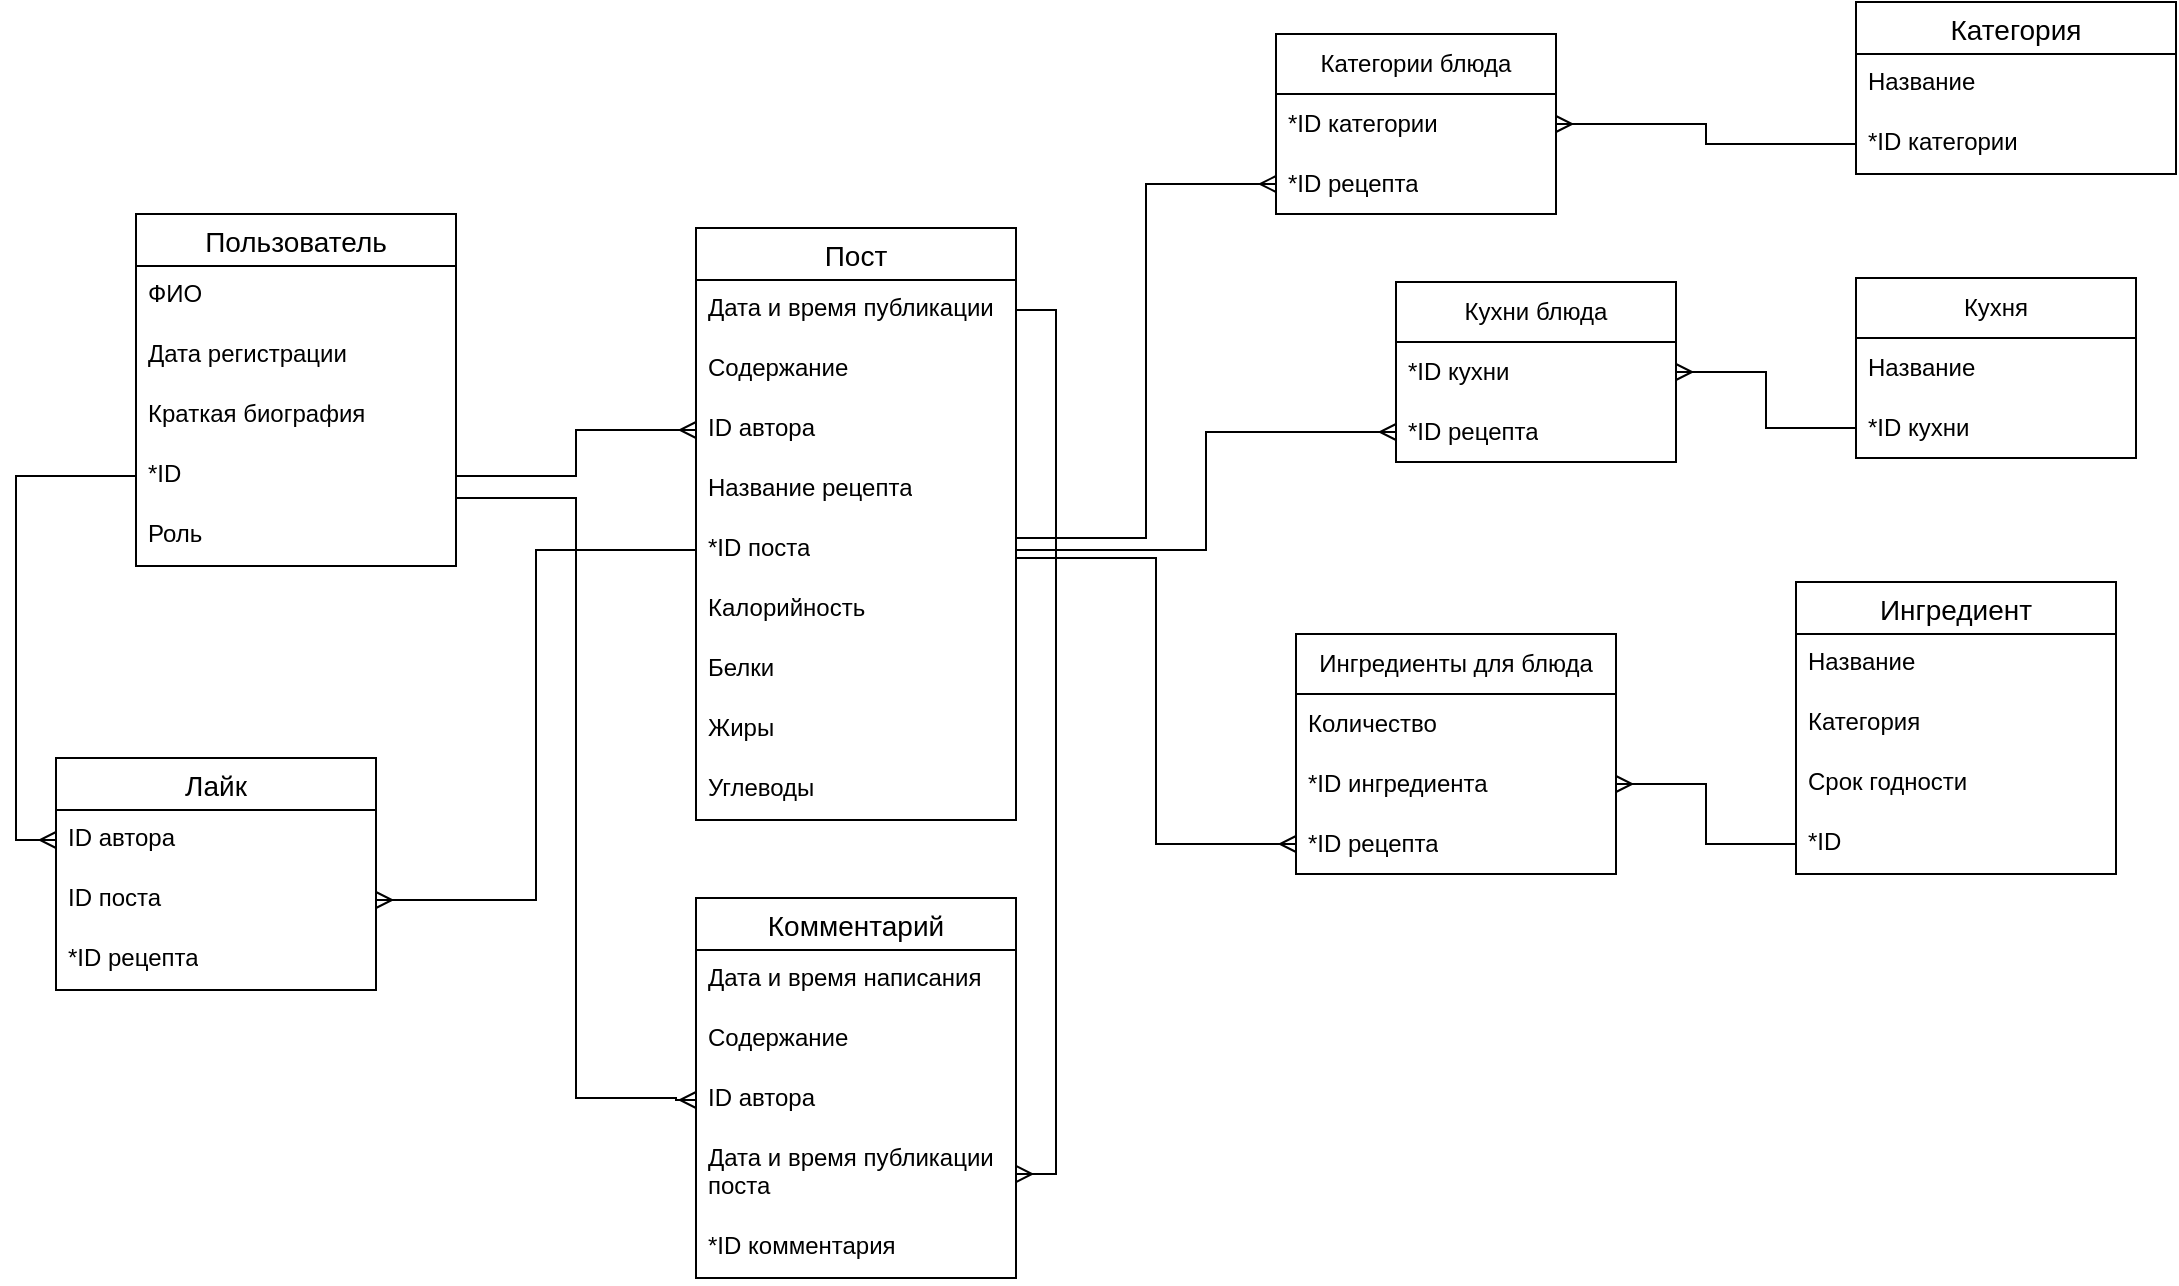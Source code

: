 <mxfile version="22.1.8" type="github">
  <diagram name="Страница — 1" id="PX-w-YP4vGFBAUd7nW0f">
    <mxGraphModel dx="2534" dy="502" grid="1" gridSize="10" guides="1" tooltips="1" connect="1" arrows="1" fold="1" page="1" pageScale="1" pageWidth="827" pageHeight="1169" math="0" shadow="0">
      <root>
        <mxCell id="0" />
        <mxCell id="1" parent="0" />
        <mxCell id="g7wOQELuea6sHGt8VpoY-1" value="Пользователь" style="swimlane;fontStyle=0;childLayout=stackLayout;horizontal=1;startSize=26;horizontalStack=0;resizeParent=1;resizeParentMax=0;resizeLast=0;collapsible=1;marginBottom=0;align=center;fontSize=14;" parent="1" vertex="1">
          <mxGeometry x="-1250" y="808" width="160" height="176" as="geometry">
            <mxRectangle x="-1250" y="808" width="130" height="30" as="alternateBounds" />
          </mxGeometry>
        </mxCell>
        <mxCell id="g7wOQELuea6sHGt8VpoY-2" value="ФИО" style="text;strokeColor=none;fillColor=none;spacingLeft=4;spacingRight=4;overflow=hidden;rotatable=0;points=[[0,0.5],[1,0.5]];portConstraint=eastwest;fontSize=12;whiteSpace=wrap;html=1;" parent="g7wOQELuea6sHGt8VpoY-1" vertex="1">
          <mxGeometry y="26" width="160" height="30" as="geometry" />
        </mxCell>
        <mxCell id="g7wOQELuea6sHGt8VpoY-3" value="Дата регистрации" style="text;strokeColor=none;fillColor=none;spacingLeft=4;spacingRight=4;overflow=hidden;rotatable=0;points=[[0,0.5],[1,0.5]];portConstraint=eastwest;fontSize=12;whiteSpace=wrap;html=1;" parent="g7wOQELuea6sHGt8VpoY-1" vertex="1">
          <mxGeometry y="56" width="160" height="30" as="geometry" />
        </mxCell>
        <mxCell id="g7wOQELuea6sHGt8VpoY-4" value="Краткая биография" style="text;strokeColor=none;fillColor=none;spacingLeft=4;spacingRight=4;overflow=hidden;rotatable=0;points=[[0,0.5],[1,0.5]];portConstraint=eastwest;fontSize=12;whiteSpace=wrap;html=1;" parent="g7wOQELuea6sHGt8VpoY-1" vertex="1">
          <mxGeometry y="86" width="160" height="30" as="geometry" />
        </mxCell>
        <mxCell id="g7wOQELuea6sHGt8VpoY-5" value="*ID" style="text;strokeColor=none;fillColor=none;spacingLeft=4;spacingRight=4;overflow=hidden;rotatable=0;points=[[0,0.5],[1,0.5]];portConstraint=eastwest;fontSize=12;whiteSpace=wrap;html=1;" parent="g7wOQELuea6sHGt8VpoY-1" vertex="1">
          <mxGeometry y="116" width="160" height="30" as="geometry" />
        </mxCell>
        <mxCell id="g7wOQELuea6sHGt8VpoY-6" value="Роль" style="text;strokeColor=none;fillColor=none;spacingLeft=4;spacingRight=4;overflow=hidden;rotatable=0;points=[[0,0.5],[1,0.5]];portConstraint=eastwest;fontSize=12;whiteSpace=wrap;html=1;" parent="g7wOQELuea6sHGt8VpoY-1" vertex="1">
          <mxGeometry y="146" width="160" height="30" as="geometry" />
        </mxCell>
        <mxCell id="g7wOQELuea6sHGt8VpoY-7" value="Пост" style="swimlane;fontStyle=0;childLayout=stackLayout;horizontal=1;startSize=26;horizontalStack=0;resizeParent=1;resizeParentMax=0;resizeLast=0;collapsible=1;marginBottom=0;align=center;fontSize=14;" parent="1" vertex="1">
          <mxGeometry x="-970" y="815" width="160" height="296" as="geometry" />
        </mxCell>
        <mxCell id="g7wOQELuea6sHGt8VpoY-8" value="Дата и время публикации" style="text;strokeColor=none;fillColor=none;spacingLeft=4;spacingRight=4;overflow=hidden;rotatable=0;points=[[0,0.5],[1,0.5]];portConstraint=eastwest;fontSize=12;whiteSpace=wrap;html=1;" parent="g7wOQELuea6sHGt8VpoY-7" vertex="1">
          <mxGeometry y="26" width="160" height="30" as="geometry" />
        </mxCell>
        <mxCell id="g7wOQELuea6sHGt8VpoY-9" value="Содержание" style="text;strokeColor=none;fillColor=none;spacingLeft=4;spacingRight=4;overflow=hidden;rotatable=0;points=[[0,0.5],[1,0.5]];portConstraint=eastwest;fontSize=12;whiteSpace=wrap;html=1;" parent="g7wOQELuea6sHGt8VpoY-7" vertex="1">
          <mxGeometry y="56" width="160" height="30" as="geometry" />
        </mxCell>
        <mxCell id="g7wOQELuea6sHGt8VpoY-10" value="ID автора" style="text;strokeColor=none;fillColor=none;spacingLeft=4;spacingRight=4;overflow=hidden;rotatable=0;points=[[0,0.5],[1,0.5]];portConstraint=eastwest;fontSize=12;whiteSpace=wrap;html=1;" parent="g7wOQELuea6sHGt8VpoY-7" vertex="1">
          <mxGeometry y="86" width="160" height="30" as="geometry" />
        </mxCell>
        <mxCell id="g7wOQELuea6sHGt8VpoY-11" value="Название рецепта" style="text;strokeColor=none;fillColor=none;spacingLeft=4;spacingRight=4;overflow=hidden;rotatable=0;points=[[0,0.5],[1,0.5]];portConstraint=eastwest;fontSize=12;whiteSpace=wrap;html=1;" parent="g7wOQELuea6sHGt8VpoY-7" vertex="1">
          <mxGeometry y="116" width="160" height="30" as="geometry" />
        </mxCell>
        <mxCell id="g7wOQELuea6sHGt8VpoY-12" value="*ID поста" style="text;strokeColor=none;fillColor=none;spacingLeft=4;spacingRight=4;overflow=hidden;rotatable=0;points=[[0,0.5],[1,0.5]];portConstraint=eastwest;fontSize=12;whiteSpace=wrap;html=1;" parent="g7wOQELuea6sHGt8VpoY-7" vertex="1">
          <mxGeometry y="146" width="160" height="30" as="geometry" />
        </mxCell>
        <mxCell id="Tp_YSW7579fDQ8q-2aCo-15" value="Калорийность" style="text;strokeColor=none;fillColor=none;spacingLeft=4;spacingRight=4;overflow=hidden;rotatable=0;points=[[0,0.5],[1,0.5]];portConstraint=eastwest;fontSize=12;whiteSpace=wrap;html=1;" parent="g7wOQELuea6sHGt8VpoY-7" vertex="1">
          <mxGeometry y="176" width="160" height="30" as="geometry" />
        </mxCell>
        <mxCell id="Tp_YSW7579fDQ8q-2aCo-14" value="Белки" style="text;strokeColor=none;fillColor=none;spacingLeft=4;spacingRight=4;overflow=hidden;rotatable=0;points=[[0,0.5],[1,0.5]];portConstraint=eastwest;fontSize=12;whiteSpace=wrap;html=1;" parent="g7wOQELuea6sHGt8VpoY-7" vertex="1">
          <mxGeometry y="206" width="160" height="30" as="geometry" />
        </mxCell>
        <mxCell id="Tp_YSW7579fDQ8q-2aCo-13" value="Жиры" style="text;strokeColor=none;fillColor=none;spacingLeft=4;spacingRight=4;overflow=hidden;rotatable=0;points=[[0,0.5],[1,0.5]];portConstraint=eastwest;fontSize=12;whiteSpace=wrap;html=1;" parent="g7wOQELuea6sHGt8VpoY-7" vertex="1">
          <mxGeometry y="236" width="160" height="30" as="geometry" />
        </mxCell>
        <mxCell id="Tp_YSW7579fDQ8q-2aCo-12" value="Углеводы" style="text;strokeColor=none;fillColor=none;spacingLeft=4;spacingRight=4;overflow=hidden;rotatable=0;points=[[0,0.5],[1,0.5]];portConstraint=eastwest;fontSize=12;whiteSpace=wrap;html=1;" parent="g7wOQELuea6sHGt8VpoY-7" vertex="1">
          <mxGeometry y="266" width="160" height="30" as="geometry" />
        </mxCell>
        <mxCell id="g7wOQELuea6sHGt8VpoY-13" value="Комментарий" style="swimlane;fontStyle=0;childLayout=stackLayout;horizontal=1;startSize=26;horizontalStack=0;resizeParent=1;resizeParentMax=0;resizeLast=0;collapsible=1;marginBottom=0;align=center;fontSize=14;" parent="1" vertex="1">
          <mxGeometry x="-970" y="1150" width="160" height="190" as="geometry" />
        </mxCell>
        <mxCell id="g7wOQELuea6sHGt8VpoY-14" value="Дата и время написания" style="text;strokeColor=none;fillColor=none;spacingLeft=4;spacingRight=4;overflow=hidden;rotatable=0;points=[[0,0.5],[1,0.5]];portConstraint=eastwest;fontSize=12;whiteSpace=wrap;html=1;" parent="g7wOQELuea6sHGt8VpoY-13" vertex="1">
          <mxGeometry y="26" width="160" height="30" as="geometry" />
        </mxCell>
        <mxCell id="g7wOQELuea6sHGt8VpoY-15" value="Содержание" style="text;strokeColor=none;fillColor=none;spacingLeft=4;spacingRight=4;overflow=hidden;rotatable=0;points=[[0,0.5],[1,0.5]];portConstraint=eastwest;fontSize=12;whiteSpace=wrap;html=1;" parent="g7wOQELuea6sHGt8VpoY-13" vertex="1">
          <mxGeometry y="56" width="160" height="30" as="geometry" />
        </mxCell>
        <mxCell id="g7wOQELuea6sHGt8VpoY-16" value="ID автора" style="text;strokeColor=none;fillColor=none;spacingLeft=4;spacingRight=4;overflow=hidden;rotatable=0;points=[[0,0.5],[1,0.5]];portConstraint=eastwest;fontSize=12;whiteSpace=wrap;html=1;" parent="g7wOQELuea6sHGt8VpoY-13" vertex="1">
          <mxGeometry y="86" width="160" height="30" as="geometry" />
        </mxCell>
        <mxCell id="g7wOQELuea6sHGt8VpoY-17" value="Дата и время публикации поста" style="text;strokeColor=none;fillColor=none;spacingLeft=4;spacingRight=4;overflow=hidden;rotatable=0;points=[[0,0.5],[1,0.5]];portConstraint=eastwest;fontSize=12;whiteSpace=wrap;html=1;" parent="g7wOQELuea6sHGt8VpoY-13" vertex="1">
          <mxGeometry y="116" width="160" height="44" as="geometry" />
        </mxCell>
        <mxCell id="g7wOQELuea6sHGt8VpoY-18" value="*ID комментария" style="text;strokeColor=none;fillColor=none;spacingLeft=4;spacingRight=4;overflow=hidden;rotatable=0;points=[[0,0.5],[1,0.5]];portConstraint=eastwest;fontSize=12;whiteSpace=wrap;html=1;" parent="g7wOQELuea6sHGt8VpoY-13" vertex="1">
          <mxGeometry y="160" width="160" height="30" as="geometry" />
        </mxCell>
        <mxCell id="g7wOQELuea6sHGt8VpoY-19" value="Лайк" style="swimlane;fontStyle=0;childLayout=stackLayout;horizontal=1;startSize=26;horizontalStack=0;resizeParent=1;resizeParentMax=0;resizeLast=0;collapsible=1;marginBottom=0;align=center;fontSize=14;" parent="1" vertex="1">
          <mxGeometry x="-1290" y="1080" width="160" height="116" as="geometry" />
        </mxCell>
        <mxCell id="g7wOQELuea6sHGt8VpoY-23" value="ID автора" style="text;strokeColor=none;fillColor=none;spacingLeft=4;spacingRight=4;overflow=hidden;rotatable=0;points=[[0,0.5],[1,0.5]];portConstraint=eastwest;fontSize=12;whiteSpace=wrap;html=1;" parent="g7wOQELuea6sHGt8VpoY-19" vertex="1">
          <mxGeometry y="26" width="160" height="30" as="geometry" />
        </mxCell>
        <mxCell id="g7wOQELuea6sHGt8VpoY-24" value="ID поста" style="text;strokeColor=none;fillColor=none;spacingLeft=4;spacingRight=4;overflow=hidden;rotatable=0;points=[[0,0.5],[1,0.5]];portConstraint=eastwest;fontSize=12;whiteSpace=wrap;html=1;" parent="g7wOQELuea6sHGt8VpoY-19" vertex="1">
          <mxGeometry y="56" width="160" height="30" as="geometry" />
        </mxCell>
        <mxCell id="g7wOQELuea6sHGt8VpoY-25" value="*ID рецепта" style="text;strokeColor=none;fillColor=none;spacingLeft=4;spacingRight=4;overflow=hidden;rotatable=0;points=[[0,0.5],[1,0.5]];portConstraint=eastwest;fontSize=12;whiteSpace=wrap;html=1;" parent="g7wOQELuea6sHGt8VpoY-19" vertex="1">
          <mxGeometry y="86" width="160" height="30" as="geometry" />
        </mxCell>
        <mxCell id="g7wOQELuea6sHGt8VpoY-26" value="Категория" style="swimlane;fontStyle=0;childLayout=stackLayout;horizontal=1;startSize=26;horizontalStack=0;resizeParent=1;resizeParentMax=0;resizeLast=0;collapsible=1;marginBottom=0;align=center;fontSize=14;" parent="1" vertex="1">
          <mxGeometry x="-390" y="702" width="160" height="86" as="geometry" />
        </mxCell>
        <mxCell id="g7wOQELuea6sHGt8VpoY-27" value="Название" style="text;strokeColor=none;fillColor=none;spacingLeft=4;spacingRight=4;overflow=hidden;rotatable=0;points=[[0,0.5],[1,0.5]];portConstraint=eastwest;fontSize=12;whiteSpace=wrap;html=1;" parent="g7wOQELuea6sHGt8VpoY-26" vertex="1">
          <mxGeometry y="26" width="160" height="30" as="geometry" />
        </mxCell>
        <mxCell id="g7wOQELuea6sHGt8VpoY-28" value="*ID категории" style="text;strokeColor=none;fillColor=none;spacingLeft=4;spacingRight=4;overflow=hidden;rotatable=0;points=[[0,0.5],[1,0.5]];portConstraint=eastwest;fontSize=12;whiteSpace=wrap;html=1;" parent="g7wOQELuea6sHGt8VpoY-26" vertex="1">
          <mxGeometry y="56" width="160" height="30" as="geometry" />
        </mxCell>
        <mxCell id="g7wOQELuea6sHGt8VpoY-29" value="Ингредиент" style="swimlane;fontStyle=0;childLayout=stackLayout;horizontal=1;startSize=26;horizontalStack=0;resizeParent=1;resizeParentMax=0;resizeLast=0;collapsible=1;marginBottom=0;align=center;fontSize=14;" parent="1" vertex="1">
          <mxGeometry x="-420" y="992" width="160" height="146" as="geometry" />
        </mxCell>
        <mxCell id="g7wOQELuea6sHGt8VpoY-30" value="Название" style="text;strokeColor=none;fillColor=none;spacingLeft=4;spacingRight=4;overflow=hidden;rotatable=0;points=[[0,0.5],[1,0.5]];portConstraint=eastwest;fontSize=12;whiteSpace=wrap;html=1;" parent="g7wOQELuea6sHGt8VpoY-29" vertex="1">
          <mxGeometry y="26" width="160" height="30" as="geometry" />
        </mxCell>
        <mxCell id="g7wOQELuea6sHGt8VpoY-31" value="Категория" style="text;strokeColor=none;fillColor=none;spacingLeft=4;spacingRight=4;overflow=hidden;rotatable=0;points=[[0,0.5],[1,0.5]];portConstraint=eastwest;fontSize=12;whiteSpace=wrap;html=1;" parent="g7wOQELuea6sHGt8VpoY-29" vertex="1">
          <mxGeometry y="56" width="160" height="30" as="geometry" />
        </mxCell>
        <mxCell id="g7wOQELuea6sHGt8VpoY-32" value="Срок годности" style="text;strokeColor=none;fillColor=none;spacingLeft=4;spacingRight=4;overflow=hidden;rotatable=0;points=[[0,0.5],[1,0.5]];portConstraint=eastwest;fontSize=12;whiteSpace=wrap;html=1;" parent="g7wOQELuea6sHGt8VpoY-29" vertex="1">
          <mxGeometry y="86" width="160" height="30" as="geometry" />
        </mxCell>
        <mxCell id="g7wOQELuea6sHGt8VpoY-33" value="*ID" style="text;strokeColor=none;fillColor=none;spacingLeft=4;spacingRight=4;overflow=hidden;rotatable=0;points=[[0,0.5],[1,0.5]];portConstraint=eastwest;fontSize=12;whiteSpace=wrap;html=1;" parent="g7wOQELuea6sHGt8VpoY-29" vertex="1">
          <mxGeometry y="116" width="160" height="30" as="geometry" />
        </mxCell>
        <mxCell id="g7wOQELuea6sHGt8VpoY-34" value="Ингредиенты для блюда" style="swimlane;fontStyle=0;childLayout=stackLayout;horizontal=1;startSize=30;horizontalStack=0;resizeParent=1;resizeParentMax=0;resizeLast=0;collapsible=1;marginBottom=0;whiteSpace=wrap;html=1;" parent="1" vertex="1">
          <mxGeometry x="-670" y="1018" width="160" height="120" as="geometry" />
        </mxCell>
        <mxCell id="g7wOQELuea6sHGt8VpoY-37" value="Количество" style="text;strokeColor=none;fillColor=none;align=left;verticalAlign=middle;spacingLeft=4;spacingRight=4;overflow=hidden;points=[[0,0.5],[1,0.5]];portConstraint=eastwest;rotatable=0;whiteSpace=wrap;html=1;" parent="g7wOQELuea6sHGt8VpoY-34" vertex="1">
          <mxGeometry y="30" width="160" height="30" as="geometry" />
        </mxCell>
        <mxCell id="g7wOQELuea6sHGt8VpoY-38" value="*ID ингредиента" style="text;strokeColor=none;fillColor=none;align=left;verticalAlign=middle;spacingLeft=4;spacingRight=4;overflow=hidden;points=[[0,0.5],[1,0.5]];portConstraint=eastwest;rotatable=0;whiteSpace=wrap;html=1;" parent="g7wOQELuea6sHGt8VpoY-34" vertex="1">
          <mxGeometry y="60" width="160" height="30" as="geometry" />
        </mxCell>
        <mxCell id="hRy1lafqTLvMI3wRviO_-1" value="*ID рецепта" style="text;strokeColor=none;fillColor=none;align=left;verticalAlign=middle;spacingLeft=4;spacingRight=4;overflow=hidden;points=[[0,0.5],[1,0.5]];portConstraint=eastwest;rotatable=0;whiteSpace=wrap;html=1;" parent="g7wOQELuea6sHGt8VpoY-34" vertex="1">
          <mxGeometry y="90" width="160" height="30" as="geometry" />
        </mxCell>
        <mxCell id="g7wOQELuea6sHGt8VpoY-41" value="Категории блюда" style="swimlane;fontStyle=0;childLayout=stackLayout;horizontal=1;startSize=30;horizontalStack=0;resizeParent=1;resizeParentMax=0;resizeLast=0;collapsible=1;marginBottom=0;whiteSpace=wrap;html=1;" parent="1" vertex="1">
          <mxGeometry x="-680" y="718" width="140" height="90" as="geometry" />
        </mxCell>
        <mxCell id="g7wOQELuea6sHGt8VpoY-44" value="*ID категории" style="text;strokeColor=none;fillColor=none;align=left;verticalAlign=middle;spacingLeft=4;spacingRight=4;overflow=hidden;points=[[0,0.5],[1,0.5]];portConstraint=eastwest;rotatable=0;whiteSpace=wrap;html=1;" parent="g7wOQELuea6sHGt8VpoY-41" vertex="1">
          <mxGeometry y="30" width="140" height="30" as="geometry" />
        </mxCell>
        <mxCell id="hRy1lafqTLvMI3wRviO_-2" value="*ID рецепта" style="text;strokeColor=none;fillColor=none;align=left;verticalAlign=middle;spacingLeft=4;spacingRight=4;overflow=hidden;points=[[0,0.5],[1,0.5]];portConstraint=eastwest;rotatable=0;whiteSpace=wrap;html=1;" parent="g7wOQELuea6sHGt8VpoY-41" vertex="1">
          <mxGeometry y="60" width="140" height="30" as="geometry" />
        </mxCell>
        <mxCell id="g7wOQELuea6sHGt8VpoY-48" style="edgeStyle=orthogonalEdgeStyle;rounded=0;orthogonalLoop=1;jettySize=auto;html=1;endArrow=ERmany;endFill=0;" parent="1" source="g7wOQELuea6sHGt8VpoY-5" target="g7wOQELuea6sHGt8VpoY-10" edge="1">
          <mxGeometry relative="1" as="geometry" />
        </mxCell>
        <mxCell id="g7wOQELuea6sHGt8VpoY-49" style="edgeStyle=orthogonalEdgeStyle;rounded=0;orthogonalLoop=1;jettySize=auto;html=1;endArrow=ERmany;endFill=0;" parent="1" source="g7wOQELuea6sHGt8VpoY-5" target="g7wOQELuea6sHGt8VpoY-16" edge="1">
          <mxGeometry relative="1" as="geometry">
            <Array as="points">
              <mxPoint x="-1030" y="950" />
              <mxPoint x="-1030" y="1250" />
              <mxPoint x="-980" y="1250" />
              <mxPoint x="-980" y="1251" />
            </Array>
          </mxGeometry>
        </mxCell>
        <mxCell id="g7wOQELuea6sHGt8VpoY-50" style="edgeStyle=orthogonalEdgeStyle;rounded=0;orthogonalLoop=1;jettySize=auto;html=1;endArrow=ERmany;endFill=0;" parent="1" source="g7wOQELuea6sHGt8VpoY-8" target="g7wOQELuea6sHGt8VpoY-17" edge="1">
          <mxGeometry relative="1" as="geometry">
            <Array as="points">
              <mxPoint x="-790" y="856" />
              <mxPoint x="-790" y="1288" />
            </Array>
          </mxGeometry>
        </mxCell>
        <mxCell id="g7wOQELuea6sHGt8VpoY-51" value="Кухни блюда" style="swimlane;fontStyle=0;childLayout=stackLayout;horizontal=1;startSize=30;horizontalStack=0;resizeParent=1;resizeParentMax=0;resizeLast=0;collapsible=1;marginBottom=0;whiteSpace=wrap;html=1;" parent="1" vertex="1">
          <mxGeometry x="-620" y="842" width="140" height="90" as="geometry" />
        </mxCell>
        <mxCell id="g7wOQELuea6sHGt8VpoY-54" value="*ID кухни" style="text;strokeColor=none;fillColor=none;align=left;verticalAlign=middle;spacingLeft=4;spacingRight=4;overflow=hidden;points=[[0,0.5],[1,0.5]];portConstraint=eastwest;rotatable=0;whiteSpace=wrap;html=1;" parent="g7wOQELuea6sHGt8VpoY-51" vertex="1">
          <mxGeometry y="30" width="140" height="30" as="geometry" />
        </mxCell>
        <mxCell id="hRy1lafqTLvMI3wRviO_-3" value="*ID рецепта" style="text;strokeColor=none;fillColor=none;align=left;verticalAlign=middle;spacingLeft=4;spacingRight=4;overflow=hidden;points=[[0,0.5],[1,0.5]];portConstraint=eastwest;rotatable=0;whiteSpace=wrap;html=1;" parent="g7wOQELuea6sHGt8VpoY-51" vertex="1">
          <mxGeometry y="60" width="140" height="30" as="geometry" />
        </mxCell>
        <mxCell id="g7wOQELuea6sHGt8VpoY-56" value="Кухня" style="swimlane;fontStyle=0;childLayout=stackLayout;horizontal=1;startSize=30;horizontalStack=0;resizeParent=1;resizeParentMax=0;resizeLast=0;collapsible=1;marginBottom=0;whiteSpace=wrap;html=1;" parent="1" vertex="1">
          <mxGeometry x="-390" y="840" width="140" height="90" as="geometry" />
        </mxCell>
        <mxCell id="g7wOQELuea6sHGt8VpoY-57" value="Название" style="text;strokeColor=none;fillColor=none;align=left;verticalAlign=middle;spacingLeft=4;spacingRight=4;overflow=hidden;points=[[0,0.5],[1,0.5]];portConstraint=eastwest;rotatable=0;whiteSpace=wrap;html=1;" parent="g7wOQELuea6sHGt8VpoY-56" vertex="1">
          <mxGeometry y="30" width="140" height="30" as="geometry" />
        </mxCell>
        <mxCell id="g7wOQELuea6sHGt8VpoY-58" value="*ID кухни" style="text;strokeColor=none;fillColor=none;align=left;verticalAlign=middle;spacingLeft=4;spacingRight=4;overflow=hidden;points=[[0,0.5],[1,0.5]];portConstraint=eastwest;rotatable=0;whiteSpace=wrap;html=1;" parent="g7wOQELuea6sHGt8VpoY-56" vertex="1">
          <mxGeometry y="60" width="140" height="30" as="geometry" />
        </mxCell>
        <mxCell id="Tp_YSW7579fDQ8q-2aCo-20" style="edgeStyle=orthogonalEdgeStyle;rounded=0;orthogonalLoop=1;jettySize=auto;html=1;endArrow=ERmany;endFill=0;" parent="1" source="g7wOQELuea6sHGt8VpoY-5" target="g7wOQELuea6sHGt8VpoY-23" edge="1">
          <mxGeometry relative="1" as="geometry">
            <Array as="points">
              <mxPoint x="-1310" y="939" />
              <mxPoint x="-1310" y="1121" />
            </Array>
          </mxGeometry>
        </mxCell>
        <mxCell id="Tp_YSW7579fDQ8q-2aCo-21" style="edgeStyle=orthogonalEdgeStyle;rounded=0;orthogonalLoop=1;jettySize=auto;html=1;endArrow=ERmany;endFill=0;" parent="1" source="g7wOQELuea6sHGt8VpoY-12" target="g7wOQELuea6sHGt8VpoY-24" edge="1">
          <mxGeometry relative="1" as="geometry" />
        </mxCell>
        <mxCell id="JB3lVMkt7SgIEHReiDYS-2" style="edgeStyle=orthogonalEdgeStyle;rounded=0;orthogonalLoop=1;jettySize=auto;html=1;endArrow=ERmany;endFill=0;" edge="1" parent="1" source="g7wOQELuea6sHGt8VpoY-12" target="hRy1lafqTLvMI3wRviO_-3">
          <mxGeometry relative="1" as="geometry" />
        </mxCell>
        <mxCell id="JB3lVMkt7SgIEHReiDYS-3" style="edgeStyle=orthogonalEdgeStyle;rounded=0;orthogonalLoop=1;jettySize=auto;html=1;endArrow=ERmany;endFill=0;" edge="1" parent="1" source="g7wOQELuea6sHGt8VpoY-58" target="g7wOQELuea6sHGt8VpoY-54">
          <mxGeometry relative="1" as="geometry" />
        </mxCell>
        <mxCell id="JB3lVMkt7SgIEHReiDYS-4" style="edgeStyle=orthogonalEdgeStyle;rounded=0;orthogonalLoop=1;jettySize=auto;html=1;endArrow=ERmany;endFill=0;" edge="1" parent="1" source="g7wOQELuea6sHGt8VpoY-12" target="hRy1lafqTLvMI3wRviO_-1">
          <mxGeometry relative="1" as="geometry">
            <Array as="points">
              <mxPoint x="-740" y="980" />
              <mxPoint x="-740" y="1123" />
            </Array>
          </mxGeometry>
        </mxCell>
        <mxCell id="JB3lVMkt7SgIEHReiDYS-5" style="edgeStyle=orthogonalEdgeStyle;rounded=0;orthogonalLoop=1;jettySize=auto;html=1;endArrow=ERmany;endFill=0;" edge="1" parent="1" source="g7wOQELuea6sHGt8VpoY-33" target="g7wOQELuea6sHGt8VpoY-38">
          <mxGeometry relative="1" as="geometry" />
        </mxCell>
        <mxCell id="JB3lVMkt7SgIEHReiDYS-6" style="edgeStyle=orthogonalEdgeStyle;rounded=0;orthogonalLoop=1;jettySize=auto;html=1;endArrow=ERmany;endFill=0;" edge="1" parent="1" source="g7wOQELuea6sHGt8VpoY-28" target="g7wOQELuea6sHGt8VpoY-44">
          <mxGeometry relative="1" as="geometry" />
        </mxCell>
        <mxCell id="JB3lVMkt7SgIEHReiDYS-7" style="edgeStyle=orthogonalEdgeStyle;rounded=0;orthogonalLoop=1;jettySize=auto;html=1;endArrow=ERmany;endFill=0;" edge="1" parent="1" source="g7wOQELuea6sHGt8VpoY-12" target="hRy1lafqTLvMI3wRviO_-2">
          <mxGeometry relative="1" as="geometry">
            <Array as="points">
              <mxPoint x="-745" y="970" />
              <mxPoint x="-745" y="793" />
            </Array>
          </mxGeometry>
        </mxCell>
      </root>
    </mxGraphModel>
  </diagram>
</mxfile>
